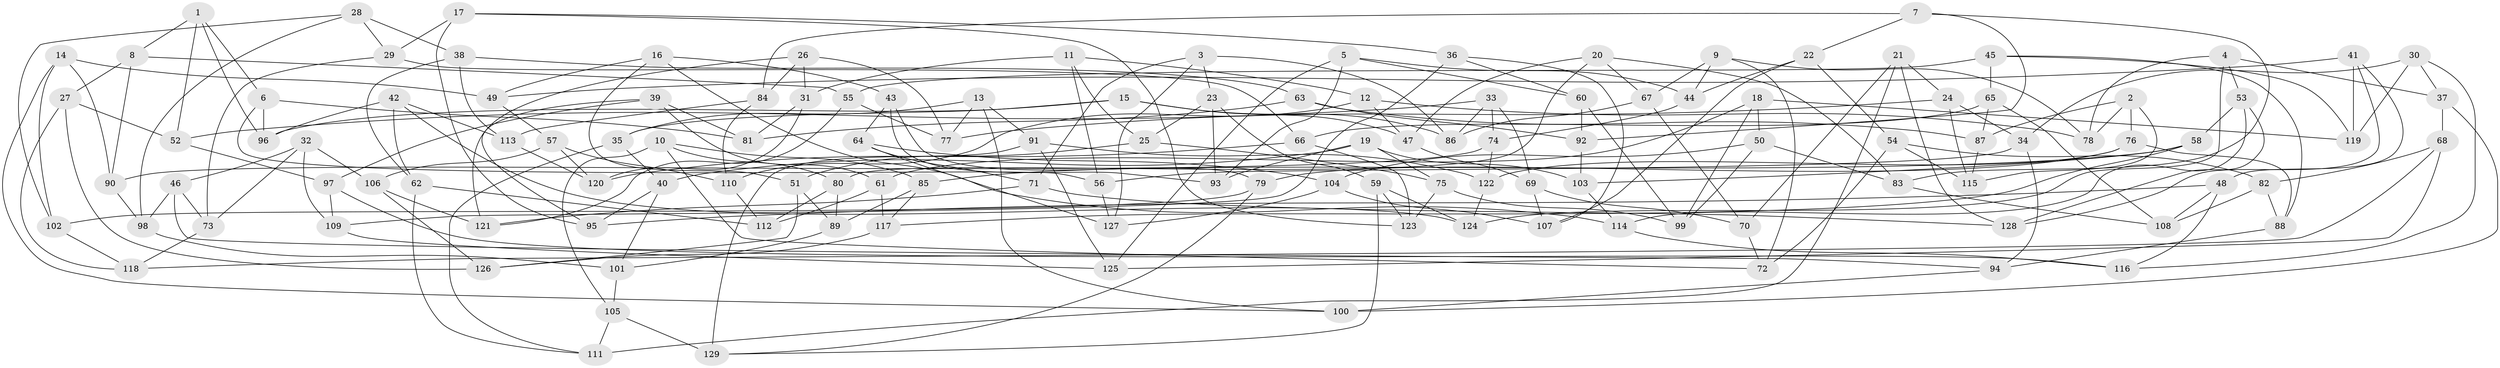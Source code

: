 // Generated by graph-tools (version 1.1) at 2025/58/03/09/25 04:58:15]
// undirected, 129 vertices, 258 edges
graph export_dot {
graph [start="1"]
  node [color=gray90,style=filled];
  1;
  2;
  3;
  4;
  5;
  6;
  7;
  8;
  9;
  10;
  11;
  12;
  13;
  14;
  15;
  16;
  17;
  18;
  19;
  20;
  21;
  22;
  23;
  24;
  25;
  26;
  27;
  28;
  29;
  30;
  31;
  32;
  33;
  34;
  35;
  36;
  37;
  38;
  39;
  40;
  41;
  42;
  43;
  44;
  45;
  46;
  47;
  48;
  49;
  50;
  51;
  52;
  53;
  54;
  55;
  56;
  57;
  58;
  59;
  60;
  61;
  62;
  63;
  64;
  65;
  66;
  67;
  68;
  69;
  70;
  71;
  72;
  73;
  74;
  75;
  76;
  77;
  78;
  79;
  80;
  81;
  82;
  83;
  84;
  85;
  86;
  87;
  88;
  89;
  90;
  91;
  92;
  93;
  94;
  95;
  96;
  97;
  98;
  99;
  100;
  101;
  102;
  103;
  104;
  105;
  106;
  107;
  108;
  109;
  110;
  111;
  112;
  113;
  114;
  115;
  116;
  117;
  118;
  119;
  120;
  121;
  122;
  123;
  124;
  125;
  126;
  127;
  128;
  129;
  1 -- 8;
  1 -- 96;
  1 -- 6;
  1 -- 52;
  2 -- 76;
  2 -- 87;
  2 -- 78;
  2 -- 115;
  3 -- 71;
  3 -- 127;
  3 -- 23;
  3 -- 86;
  4 -- 124;
  4 -- 53;
  4 -- 37;
  4 -- 78;
  5 -- 93;
  5 -- 60;
  5 -- 125;
  5 -- 44;
  6 -- 81;
  6 -- 56;
  6 -- 96;
  7 -- 84;
  7 -- 92;
  7 -- 22;
  7 -- 83;
  8 -- 27;
  8 -- 55;
  8 -- 90;
  9 -- 44;
  9 -- 78;
  9 -- 67;
  9 -- 72;
  10 -- 85;
  10 -- 72;
  10 -- 105;
  10 -- 80;
  11 -- 31;
  11 -- 25;
  11 -- 12;
  11 -- 56;
  12 -- 78;
  12 -- 110;
  12 -- 47;
  13 -- 77;
  13 -- 100;
  13 -- 91;
  13 -- 35;
  14 -- 49;
  14 -- 102;
  14 -- 100;
  14 -- 90;
  15 -- 96;
  15 -- 47;
  15 -- 86;
  15 -- 35;
  16 -- 51;
  16 -- 43;
  16 -- 114;
  16 -- 49;
  17 -- 123;
  17 -- 29;
  17 -- 95;
  17 -- 36;
  18 -- 119;
  18 -- 99;
  18 -- 61;
  18 -- 50;
  19 -- 93;
  19 -- 40;
  19 -- 75;
  19 -- 103;
  20 -- 80;
  20 -- 47;
  20 -- 67;
  20 -- 83;
  21 -- 24;
  21 -- 128;
  21 -- 111;
  21 -- 70;
  22 -- 107;
  22 -- 44;
  22 -- 54;
  23 -- 25;
  23 -- 93;
  23 -- 59;
  24 -- 77;
  24 -- 115;
  24 -- 34;
  25 -- 75;
  25 -- 51;
  26 -- 77;
  26 -- 84;
  26 -- 31;
  26 -- 95;
  27 -- 52;
  27 -- 118;
  27 -- 126;
  28 -- 102;
  28 -- 98;
  28 -- 38;
  28 -- 29;
  29 -- 66;
  29 -- 73;
  30 -- 119;
  30 -- 34;
  30 -- 116;
  30 -- 37;
  31 -- 81;
  31 -- 120;
  32 -- 46;
  32 -- 106;
  32 -- 73;
  32 -- 109;
  33 -- 74;
  33 -- 86;
  33 -- 52;
  33 -- 69;
  34 -- 94;
  34 -- 56;
  35 -- 111;
  35 -- 40;
  36 -- 109;
  36 -- 60;
  36 -- 107;
  37 -- 100;
  37 -- 68;
  38 -- 62;
  38 -- 63;
  38 -- 113;
  39 -- 121;
  39 -- 61;
  39 -- 81;
  39 -- 97;
  40 -- 95;
  40 -- 101;
  41 -- 128;
  41 -- 48;
  41 -- 49;
  41 -- 119;
  42 -- 62;
  42 -- 113;
  42 -- 96;
  42 -- 124;
  43 -- 64;
  43 -- 93;
  43 -- 79;
  44 -- 74;
  45 -- 88;
  45 -- 65;
  45 -- 119;
  45 -- 55;
  46 -- 94;
  46 -- 73;
  46 -- 98;
  47 -- 69;
  48 -- 108;
  48 -- 116;
  48 -- 95;
  49 -- 57;
  50 -- 104;
  50 -- 99;
  50 -- 83;
  51 -- 89;
  51 -- 126;
  52 -- 97;
  53 -- 128;
  53 -- 58;
  53 -- 114;
  54 -- 82;
  54 -- 115;
  54 -- 72;
  55 -- 121;
  55 -- 77;
  56 -- 127;
  57 -- 106;
  57 -- 110;
  57 -- 120;
  58 -- 85;
  58 -- 103;
  58 -- 117;
  59 -- 124;
  59 -- 129;
  59 -- 123;
  60 -- 99;
  60 -- 92;
  61 -- 117;
  61 -- 112;
  62 -- 112;
  62 -- 111;
  63 -- 81;
  63 -- 92;
  63 -- 87;
  64 -- 104;
  64 -- 71;
  64 -- 127;
  65 -- 108;
  65 -- 87;
  65 -- 66;
  66 -- 120;
  66 -- 123;
  67 -- 86;
  67 -- 70;
  68 -- 118;
  68 -- 125;
  68 -- 82;
  69 -- 70;
  69 -- 107;
  70 -- 72;
  71 -- 121;
  71 -- 128;
  73 -- 118;
  74 -- 122;
  74 -- 90;
  75 -- 99;
  75 -- 123;
  76 -- 88;
  76 -- 79;
  76 -- 122;
  79 -- 129;
  79 -- 102;
  80 -- 112;
  80 -- 89;
  82 -- 108;
  82 -- 88;
  83 -- 108;
  84 -- 110;
  84 -- 113;
  85 -- 89;
  85 -- 117;
  87 -- 115;
  88 -- 94;
  89 -- 101;
  90 -- 98;
  91 -- 122;
  91 -- 129;
  91 -- 125;
  92 -- 103;
  94 -- 100;
  97 -- 116;
  97 -- 109;
  98 -- 101;
  101 -- 105;
  102 -- 118;
  103 -- 114;
  104 -- 127;
  104 -- 107;
  105 -- 111;
  105 -- 129;
  106 -- 126;
  106 -- 121;
  109 -- 125;
  110 -- 112;
  113 -- 120;
  114 -- 116;
  117 -- 126;
  122 -- 124;
}
